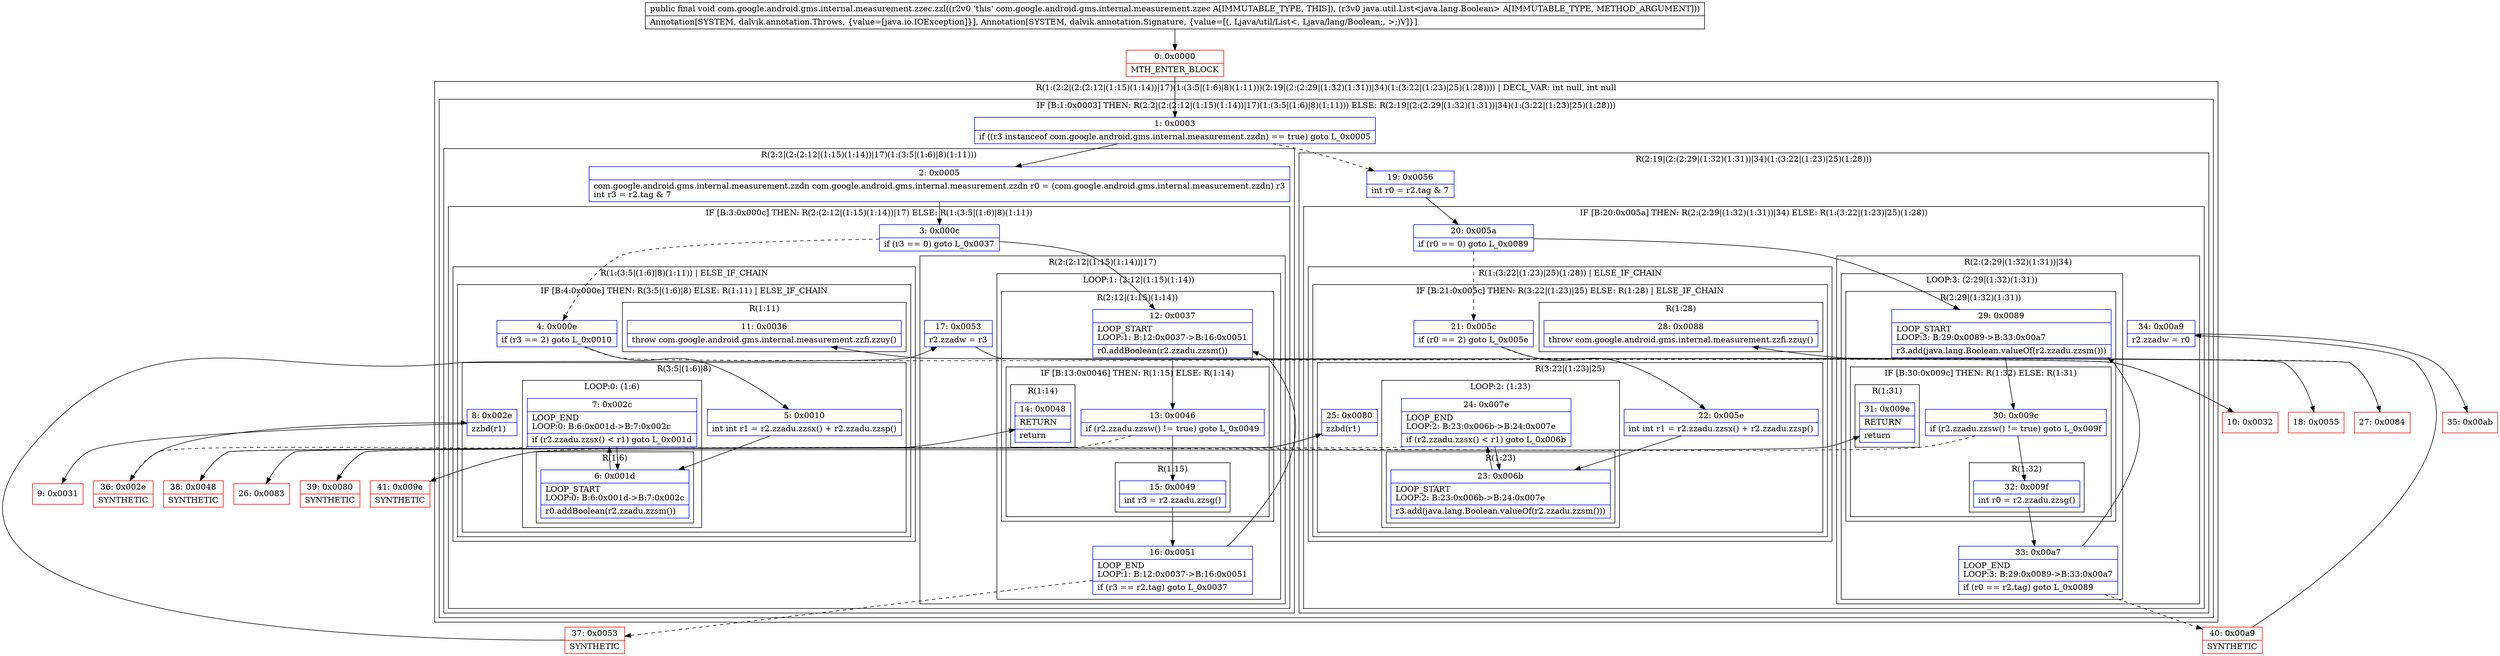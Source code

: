 digraph "CFG forcom.google.android.gms.internal.measurement.zzec.zzl(Ljava\/util\/List;)V" {
subgraph cluster_Region_841871294 {
label = "R(1:(2:2|(2:(2:12|(1:15)(1:14))|17)(1:(3:5|(1:6)|8)(1:11)))(2:19|(2:(2:29|(1:32)(1:31))|34)(1:(3:22|(1:23)|25)(1:28)))) | DECL_VAR: int null, int null\l";
node [shape=record,color=blue];
subgraph cluster_IfRegion_255993807 {
label = "IF [B:1:0x0003] THEN: R(2:2|(2:(2:12|(1:15)(1:14))|17)(1:(3:5|(1:6)|8)(1:11))) ELSE: R(2:19|(2:(2:29|(1:32)(1:31))|34)(1:(3:22|(1:23)|25)(1:28)))";
node [shape=record,color=blue];
Node_1 [shape=record,label="{1\:\ 0x0003|if ((r3 instanceof com.google.android.gms.internal.measurement.zzdn) == true) goto L_0x0005\l}"];
subgraph cluster_Region_1404566827 {
label = "R(2:2|(2:(2:12|(1:15)(1:14))|17)(1:(3:5|(1:6)|8)(1:11)))";
node [shape=record,color=blue];
Node_2 [shape=record,label="{2\:\ 0x0005|com.google.android.gms.internal.measurement.zzdn com.google.android.gms.internal.measurement.zzdn r0 = (com.google.android.gms.internal.measurement.zzdn) r3\lint r3 = r2.tag & 7\l}"];
subgraph cluster_IfRegion_1626871866 {
label = "IF [B:3:0x000c] THEN: R(2:(2:12|(1:15)(1:14))|17) ELSE: R(1:(3:5|(1:6)|8)(1:11))";
node [shape=record,color=blue];
Node_3 [shape=record,label="{3\:\ 0x000c|if (r3 == 0) goto L_0x0037\l}"];
subgraph cluster_Region_1566292721 {
label = "R(2:(2:12|(1:15)(1:14))|17)";
node [shape=record,color=blue];
subgraph cluster_LoopRegion_2109887675 {
label = "LOOP:1: (2:12|(1:15)(1:14))";
node [shape=record,color=blue];
Node_16 [shape=record,label="{16\:\ 0x0051|LOOP_END\lLOOP:1: B:12:0x0037\-\>B:16:0x0051\l|if (r3 == r2.tag) goto L_0x0037\l}"];
subgraph cluster_Region_536993771 {
label = "R(2:12|(1:15)(1:14))";
node [shape=record,color=blue];
Node_12 [shape=record,label="{12\:\ 0x0037|LOOP_START\lLOOP:1: B:12:0x0037\-\>B:16:0x0051\l|r0.addBoolean(r2.zzadu.zzsm())\l}"];
subgraph cluster_IfRegion_821868003 {
label = "IF [B:13:0x0046] THEN: R(1:15) ELSE: R(1:14)";
node [shape=record,color=blue];
Node_13 [shape=record,label="{13\:\ 0x0046|if (r2.zzadu.zzsw() != true) goto L_0x0049\l}"];
subgraph cluster_Region_572163918 {
label = "R(1:15)";
node [shape=record,color=blue];
Node_15 [shape=record,label="{15\:\ 0x0049|int r3 = r2.zzadu.zzsg()\l}"];
}
subgraph cluster_Region_1012218927 {
label = "R(1:14)";
node [shape=record,color=blue];
Node_14 [shape=record,label="{14\:\ 0x0048|RETURN\l|return\l}"];
}
}
}
}
Node_17 [shape=record,label="{17\:\ 0x0053|r2.zzadw = r3\l}"];
}
subgraph cluster_Region_1633182724 {
label = "R(1:(3:5|(1:6)|8)(1:11)) | ELSE_IF_CHAIN\l";
node [shape=record,color=blue];
subgraph cluster_IfRegion_206237611 {
label = "IF [B:4:0x000e] THEN: R(3:5|(1:6)|8) ELSE: R(1:11) | ELSE_IF_CHAIN\l";
node [shape=record,color=blue];
Node_4 [shape=record,label="{4\:\ 0x000e|if (r3 == 2) goto L_0x0010\l}"];
subgraph cluster_Region_112668998 {
label = "R(3:5|(1:6)|8)";
node [shape=record,color=blue];
Node_5 [shape=record,label="{5\:\ 0x0010|int int r1 = r2.zzadu.zzsx() + r2.zzadu.zzsp()\l}"];
subgraph cluster_LoopRegion_1885468201 {
label = "LOOP:0: (1:6)";
node [shape=record,color=blue];
Node_7 [shape=record,label="{7\:\ 0x002c|LOOP_END\lLOOP:0: B:6:0x001d\-\>B:7:0x002c\l|if (r2.zzadu.zzsx() \< r1) goto L_0x001d\l}"];
subgraph cluster_Region_2013585510 {
label = "R(1:6)";
node [shape=record,color=blue];
Node_6 [shape=record,label="{6\:\ 0x001d|LOOP_START\lLOOP:0: B:6:0x001d\-\>B:7:0x002c\l|r0.addBoolean(r2.zzadu.zzsm())\l}"];
}
}
Node_8 [shape=record,label="{8\:\ 0x002e|zzbd(r1)\l}"];
}
subgraph cluster_Region_2134531007 {
label = "R(1:11)";
node [shape=record,color=blue];
Node_11 [shape=record,label="{11\:\ 0x0036|throw com.google.android.gms.internal.measurement.zzfi.zzuy()\l}"];
}
}
}
}
}
subgraph cluster_Region_120355323 {
label = "R(2:19|(2:(2:29|(1:32)(1:31))|34)(1:(3:22|(1:23)|25)(1:28)))";
node [shape=record,color=blue];
Node_19 [shape=record,label="{19\:\ 0x0056|int r0 = r2.tag & 7\l}"];
subgraph cluster_IfRegion_1814961025 {
label = "IF [B:20:0x005a] THEN: R(2:(2:29|(1:32)(1:31))|34) ELSE: R(1:(3:22|(1:23)|25)(1:28))";
node [shape=record,color=blue];
Node_20 [shape=record,label="{20\:\ 0x005a|if (r0 == 0) goto L_0x0089\l}"];
subgraph cluster_Region_787199451 {
label = "R(2:(2:29|(1:32)(1:31))|34)";
node [shape=record,color=blue];
subgraph cluster_LoopRegion_847598105 {
label = "LOOP:3: (2:29|(1:32)(1:31))";
node [shape=record,color=blue];
Node_33 [shape=record,label="{33\:\ 0x00a7|LOOP_END\lLOOP:3: B:29:0x0089\-\>B:33:0x00a7\l|if (r0 == r2.tag) goto L_0x0089\l}"];
subgraph cluster_Region_708622870 {
label = "R(2:29|(1:32)(1:31))";
node [shape=record,color=blue];
Node_29 [shape=record,label="{29\:\ 0x0089|LOOP_START\lLOOP:3: B:29:0x0089\-\>B:33:0x00a7\l|r3.add(java.lang.Boolean.valueOf(r2.zzadu.zzsm()))\l}"];
subgraph cluster_IfRegion_1067278138 {
label = "IF [B:30:0x009c] THEN: R(1:32) ELSE: R(1:31)";
node [shape=record,color=blue];
Node_30 [shape=record,label="{30\:\ 0x009c|if (r2.zzadu.zzsw() != true) goto L_0x009f\l}"];
subgraph cluster_Region_1442978435 {
label = "R(1:32)";
node [shape=record,color=blue];
Node_32 [shape=record,label="{32\:\ 0x009f|int r0 = r2.zzadu.zzsg()\l}"];
}
subgraph cluster_Region_499610761 {
label = "R(1:31)";
node [shape=record,color=blue];
Node_31 [shape=record,label="{31\:\ 0x009e|RETURN\l|return\l}"];
}
}
}
}
Node_34 [shape=record,label="{34\:\ 0x00a9|r2.zzadw = r0\l}"];
}
subgraph cluster_Region_806167341 {
label = "R(1:(3:22|(1:23)|25)(1:28)) | ELSE_IF_CHAIN\l";
node [shape=record,color=blue];
subgraph cluster_IfRegion_340190353 {
label = "IF [B:21:0x005c] THEN: R(3:22|(1:23)|25) ELSE: R(1:28) | ELSE_IF_CHAIN\l";
node [shape=record,color=blue];
Node_21 [shape=record,label="{21\:\ 0x005c|if (r0 == 2) goto L_0x005e\l}"];
subgraph cluster_Region_220901115 {
label = "R(3:22|(1:23)|25)";
node [shape=record,color=blue];
Node_22 [shape=record,label="{22\:\ 0x005e|int int r1 = r2.zzadu.zzsx() + r2.zzadu.zzsp()\l}"];
subgraph cluster_LoopRegion_1270512607 {
label = "LOOP:2: (1:23)";
node [shape=record,color=blue];
Node_24 [shape=record,label="{24\:\ 0x007e|LOOP_END\lLOOP:2: B:23:0x006b\-\>B:24:0x007e\l|if (r2.zzadu.zzsx() \< r1) goto L_0x006b\l}"];
subgraph cluster_Region_2142163760 {
label = "R(1:23)";
node [shape=record,color=blue];
Node_23 [shape=record,label="{23\:\ 0x006b|LOOP_START\lLOOP:2: B:23:0x006b\-\>B:24:0x007e\l|r3.add(java.lang.Boolean.valueOf(r2.zzadu.zzsm()))\l}"];
}
}
Node_25 [shape=record,label="{25\:\ 0x0080|zzbd(r1)\l}"];
}
subgraph cluster_Region_715073392 {
label = "R(1:28)";
node [shape=record,color=blue];
Node_28 [shape=record,label="{28\:\ 0x0088|throw com.google.android.gms.internal.measurement.zzfi.zzuy()\l}"];
}
}
}
}
}
}
}
Node_0 [shape=record,color=red,label="{0\:\ 0x0000|MTH_ENTER_BLOCK\l}"];
Node_9 [shape=record,color=red,label="{9\:\ 0x0031}"];
Node_10 [shape=record,color=red,label="{10\:\ 0x0032}"];
Node_18 [shape=record,color=red,label="{18\:\ 0x0055}"];
Node_26 [shape=record,color=red,label="{26\:\ 0x0083}"];
Node_27 [shape=record,color=red,label="{27\:\ 0x0084}"];
Node_35 [shape=record,color=red,label="{35\:\ 0x00ab}"];
Node_36 [shape=record,color=red,label="{36\:\ 0x002e|SYNTHETIC\l}"];
Node_37 [shape=record,color=red,label="{37\:\ 0x0053|SYNTHETIC\l}"];
Node_38 [shape=record,color=red,label="{38\:\ 0x0048|SYNTHETIC\l}"];
Node_39 [shape=record,color=red,label="{39\:\ 0x0080|SYNTHETIC\l}"];
Node_40 [shape=record,color=red,label="{40\:\ 0x00a9|SYNTHETIC\l}"];
Node_41 [shape=record,color=red,label="{41\:\ 0x009e|SYNTHETIC\l}"];
MethodNode[shape=record,label="{public final void com.google.android.gms.internal.measurement.zzec.zzl((r2v0 'this' com.google.android.gms.internal.measurement.zzec A[IMMUTABLE_TYPE, THIS]), (r3v0 java.util.List\<java.lang.Boolean\> A[IMMUTABLE_TYPE, METHOD_ARGUMENT]))  | Annotation[SYSTEM, dalvik.annotation.Throws, \{value=[java.io.IOException]\}], Annotation[SYSTEM, dalvik.annotation.Signature, \{value=[(, Ljava\/util\/List\<, Ljava\/lang\/Boolean;, \>;)V]\}]\l}"];
MethodNode -> Node_0;
Node_1 -> Node_2;
Node_1 -> Node_19[style=dashed];
Node_2 -> Node_3;
Node_3 -> Node_4[style=dashed];
Node_3 -> Node_12;
Node_16 -> Node_12;
Node_16 -> Node_37[style=dashed];
Node_12 -> Node_13;
Node_13 -> Node_15;
Node_13 -> Node_38[style=dashed];
Node_15 -> Node_16;
Node_17 -> Node_18;
Node_4 -> Node_5;
Node_4 -> Node_10[style=dashed];
Node_5 -> Node_6;
Node_7 -> Node_6;
Node_7 -> Node_36[style=dashed];
Node_6 -> Node_7;
Node_8 -> Node_9;
Node_19 -> Node_20;
Node_20 -> Node_21[style=dashed];
Node_20 -> Node_29;
Node_33 -> Node_29;
Node_33 -> Node_40[style=dashed];
Node_29 -> Node_30;
Node_30 -> Node_32;
Node_30 -> Node_41[style=dashed];
Node_32 -> Node_33;
Node_34 -> Node_35;
Node_21 -> Node_22;
Node_21 -> Node_27[style=dashed];
Node_22 -> Node_23;
Node_24 -> Node_23;
Node_24 -> Node_39[style=dashed];
Node_23 -> Node_24;
Node_25 -> Node_26;
Node_0 -> Node_1;
Node_10 -> Node_11;
Node_27 -> Node_28;
Node_36 -> Node_8;
Node_37 -> Node_17;
Node_38 -> Node_14;
Node_39 -> Node_25;
Node_40 -> Node_34;
Node_41 -> Node_31;
}

